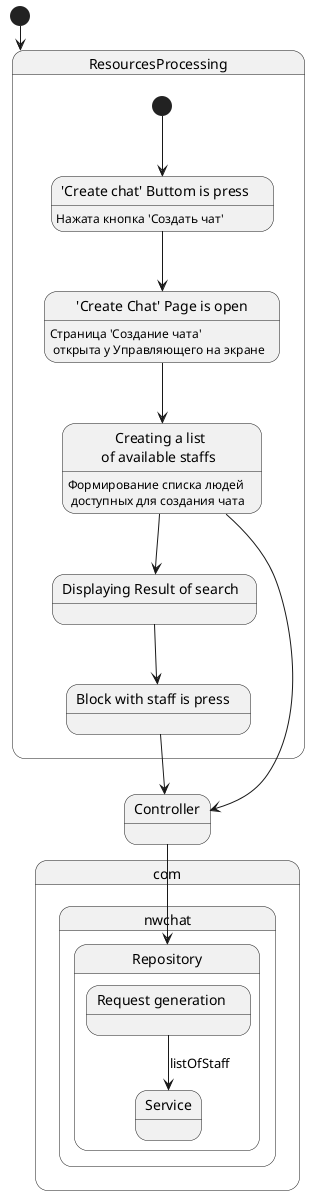 @startuml
[*] --> ResourcesProcessing

state ResourcesProcessing {
  [*] --> PushOrederButtomIsPress
  PushOrederButtomIsPress --> CreateChatPageIsOpen
  CreateChatPageIsOpen --> CreateListOfPeople
  CreateListOfPeople --> ResultSearch
  ResultSearch --> BlockPress
}
CreateListOfPeople --> Controller
BlockPress --> Controller
state com.nwchat{
    state Controller{

    }
    state Repository {
        RequestGen --> Service: listOfStaff


    }
    state Service {

    }
    Controller --> Repository
}


State "'Create chat' Buttom is press    " as PushOrederButtomIsPress: Нажата кнопка 'Создать чат'
State "'Create Chat' Page is open" as CreateChatPageIsOpen: Страница 'Создание чата' \n открыта у Управляющего на экране
State "Creating a list \n of available staffs   " as CreateListOfPeople: Формирование списка людей \n доступных для создания чата
State "Request generation    " as RequestGen
State "Displaying Result of search  " as ResultSearch
State "Block with staff is press   " as BlockPress
@enduml